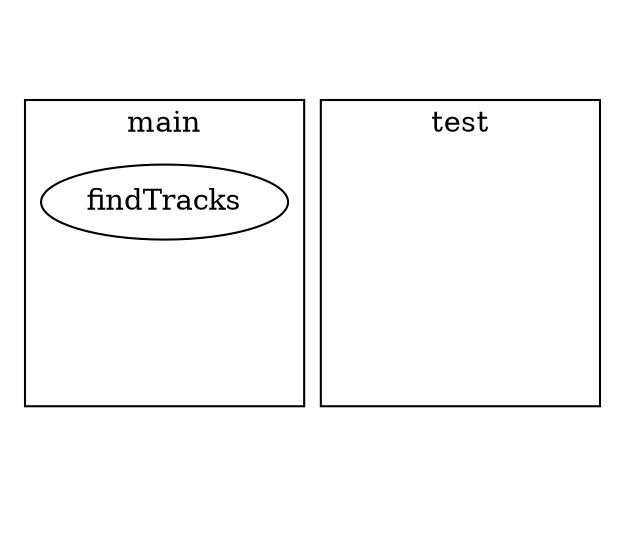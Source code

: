 digraph {
    subgraph cluster_0 {
        label=main
        class="rounded"

        System[label="findTracks"]
        Result[label="Results" style=invis]
    }

    subgraph cluster_1 {
        class="rounded"
        label=test

        System2[label="findTracks" style=invis]
        Result2[label="Results" style=invis]
    }

    Input[label=Query style=invis]
    Relation[label="≠" style=invis]

    Input -> System[style=invis]
    Input -> System2[style=invis]
    System -> Result[style=invis]
    System2 -> Result2[style=invis]

    Result -> Relation[style=invis]
    Result2 -> Relation[style=invis]

}
